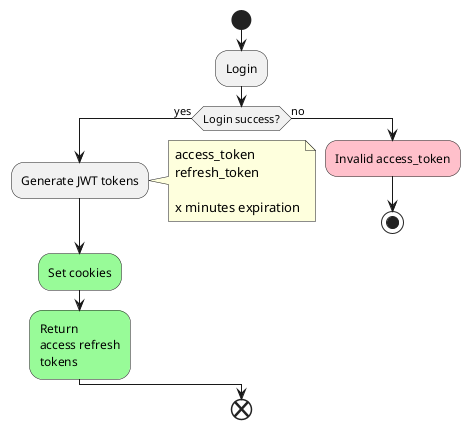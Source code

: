 @startuml user
  start
  :Login;
    if (Login success?) then (yes)
      :Generate JWT tokens;
      note right
        access_token
        refresh_token

        x minutes expiration
      end note
      #palegreen:Set cookies;
      #palegreen:Return\naccess refresh\ntokens;
    else (no)
      #pink:Invalid access_token;
      stop
    endif
  end
@endum